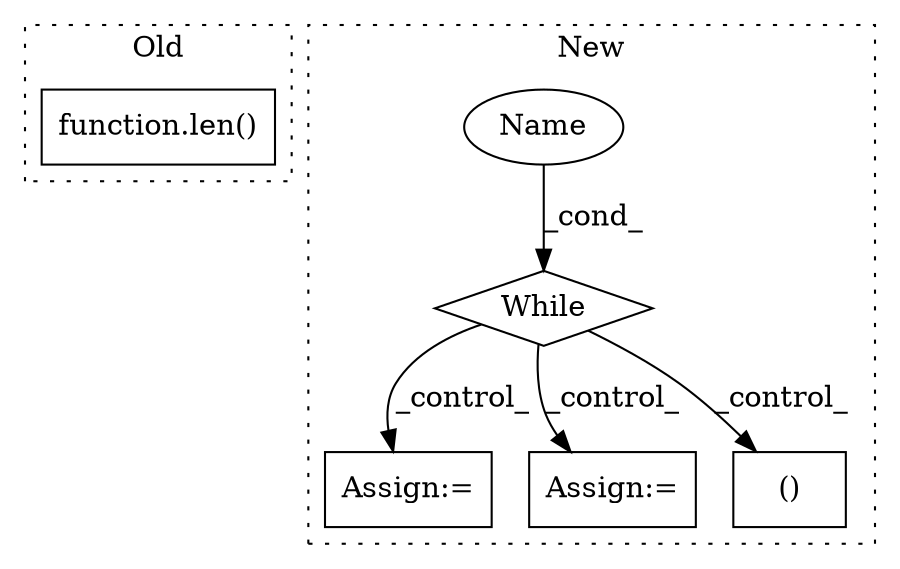 digraph G {
subgraph cluster0 {
1 [label="function.len()" a="75" s="4907,4925" l="4,1" shape="box"];
label = "Old";
style="dotted";
}
subgraph cluster1 {
2 [label="While" a="52" s="3923,3933" l="6,14" shape="diamond"];
3 [label="Assign:=" a="68" s="6655" l="3" shape="box"];
4 [label="Assign:=" a="68" s="5997" l="3" shape="box"];
5 [label="()" a="54" s="6579" l="55" shape="box"];
6 [label="Name" a="87" s="3929" l="4" shape="ellipse"];
label = "New";
style="dotted";
}
2 -> 4 [label="_control_"];
2 -> 5 [label="_control_"];
2 -> 3 [label="_control_"];
6 -> 2 [label="_cond_"];
}
